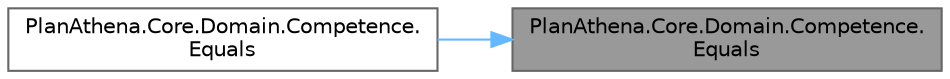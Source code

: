 digraph "PlanAthena.Core.Domain.Competence.Equals"
{
 // LATEX_PDF_SIZE
  bgcolor="transparent";
  edge [fontname=Helvetica,fontsize=10,labelfontname=Helvetica,labelfontsize=10];
  node [fontname=Helvetica,fontsize=10,shape=box,height=0.2,width=0.4];
  rankdir="RL";
  Node1 [id="Node000001",label="PlanAthena.Core.Domain.Competence.\lEquals",height=0.2,width=0.4,color="gray40", fillcolor="grey60", style="filled", fontcolor="black",tooltip=" "];
  Node1 -> Node2 [id="edge1_Node000001_Node000002",dir="back",color="steelblue1",style="solid",tooltip=" "];
  Node2 [id="Node000002",label="PlanAthena.Core.Domain.Competence.\lEquals",height=0.2,width=0.4,color="grey40", fillcolor="white", style="filled",URL="$class_plan_athena_1_1_core_1_1_domain_1_1_competence.html#a267d8a1229aca00b0dc6636b1d8f99af",tooltip=" "];
}
